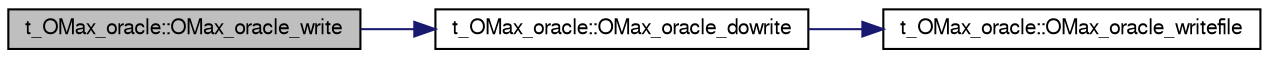 digraph G
{
  bgcolor="transparent";
  edge [fontname="FreeSans",fontsize="10",labelfontname="FreeSans",labelfontsize="10"];
  node [fontname="FreeSans",fontsize="10",shape=record];
  rankdir=LR;
  Node1 [label="t_OMax_oracle::OMax_oracle_write",height=0.2,width=0.4,color="black", fillcolor="grey75", style="filled" fontcolor="black"];
  Node1 -> Node2 [color="midnightblue",fontsize="10",style="solid",fontname="FreeSans"];
  Node2 [label="t_OMax_oracle::OMax_oracle_dowrite",height=0.2,width=0.4,color="black",URL="$structt___o_max__oracle.html#a9541a9a7f430c48fc7c4d9f03dfe7a47",tooltip="Prepare writing in a .DOT file."];
  Node2 -> Node3 [color="midnightblue",fontsize="10",style="solid",fontname="FreeSans"];
  Node3 [label="t_OMax_oracle::OMax_oracle_writefile",height=0.2,width=0.4,color="black",URL="$structt___o_max__oracle.html#ac65f46181dc66fe927eb5e7f416cb7d5",tooltip="Write FO in a .DOT file."];
}
